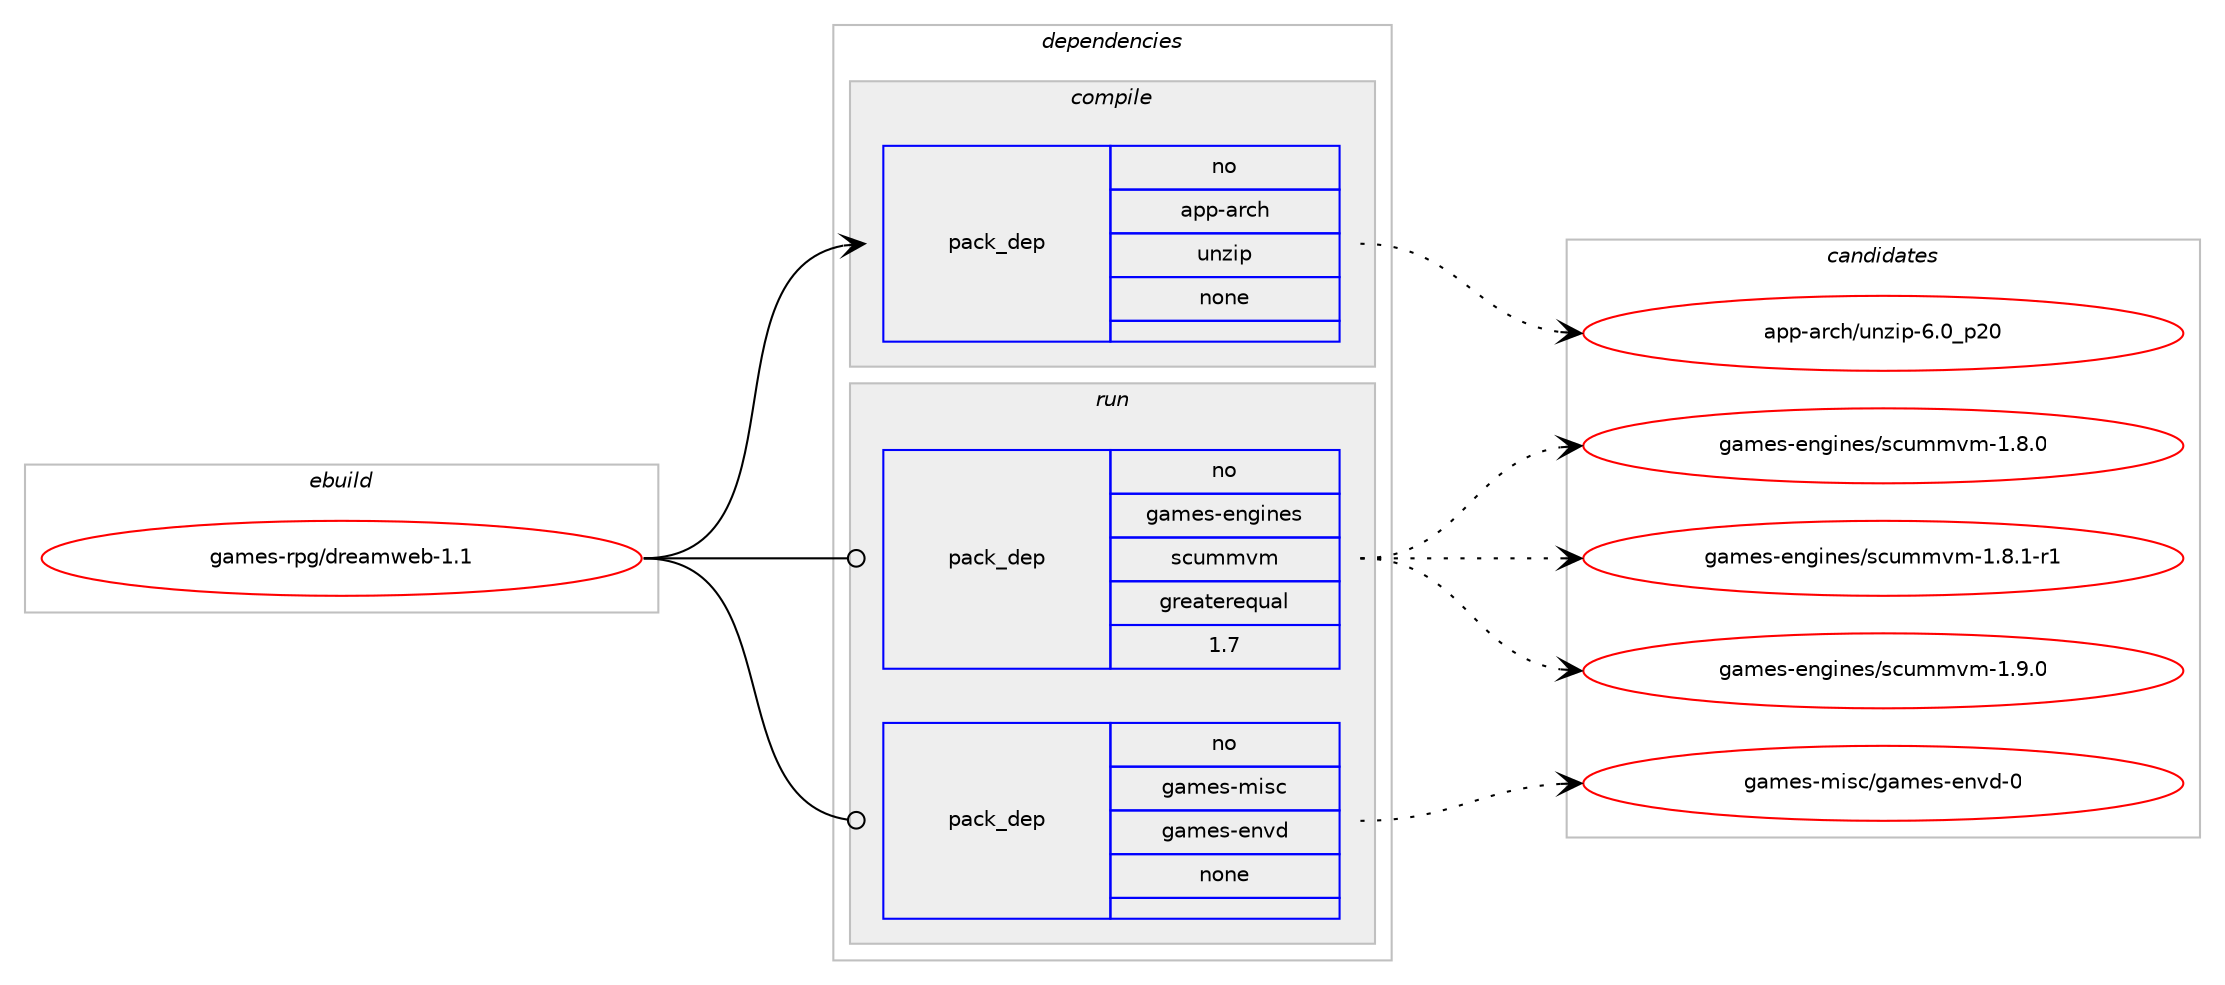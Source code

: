 digraph prolog {

# *************
# Graph options
# *************

newrank=true;
concentrate=true;
compound=true;
graph [rankdir=LR,fontname=Helvetica,fontsize=10,ranksep=1.5];#, ranksep=2.5, nodesep=0.2];
edge  [arrowhead=vee];
node  [fontname=Helvetica,fontsize=10];

# **********
# The ebuild
# **********

subgraph cluster_leftcol {
color=gray;
rank=same;
label=<<i>ebuild</i>>;
id [label="games-rpg/dreamweb-1.1", color=red, width=4, href="../games-rpg/dreamweb-1.1.svg"];
}

# ****************
# The dependencies
# ****************

subgraph cluster_midcol {
color=gray;
label=<<i>dependencies</i>>;
subgraph cluster_compile {
fillcolor="#eeeeee";
style=filled;
label=<<i>compile</i>>;
subgraph pack216743 {
dependency302415 [label=<<TABLE BORDER="0" CELLBORDER="1" CELLSPACING="0" CELLPADDING="4" WIDTH="220"><TR><TD ROWSPAN="6" CELLPADDING="30">pack_dep</TD></TR><TR><TD WIDTH="110">no</TD></TR><TR><TD>app-arch</TD></TR><TR><TD>unzip</TD></TR><TR><TD>none</TD></TR><TR><TD></TD></TR></TABLE>>, shape=none, color=blue];
}
id:e -> dependency302415:w [weight=20,style="solid",arrowhead="vee"];
}
subgraph cluster_compileandrun {
fillcolor="#eeeeee";
style=filled;
label=<<i>compile and run</i>>;
}
subgraph cluster_run {
fillcolor="#eeeeee";
style=filled;
label=<<i>run</i>>;
subgraph pack216744 {
dependency302416 [label=<<TABLE BORDER="0" CELLBORDER="1" CELLSPACING="0" CELLPADDING="4" WIDTH="220"><TR><TD ROWSPAN="6" CELLPADDING="30">pack_dep</TD></TR><TR><TD WIDTH="110">no</TD></TR><TR><TD>games-engines</TD></TR><TR><TD>scummvm</TD></TR><TR><TD>greaterequal</TD></TR><TR><TD>1.7</TD></TR></TABLE>>, shape=none, color=blue];
}
id:e -> dependency302416:w [weight=20,style="solid",arrowhead="odot"];
subgraph pack216745 {
dependency302417 [label=<<TABLE BORDER="0" CELLBORDER="1" CELLSPACING="0" CELLPADDING="4" WIDTH="220"><TR><TD ROWSPAN="6" CELLPADDING="30">pack_dep</TD></TR><TR><TD WIDTH="110">no</TD></TR><TR><TD>games-misc</TD></TR><TR><TD>games-envd</TD></TR><TR><TD>none</TD></TR><TR><TD></TD></TR></TABLE>>, shape=none, color=blue];
}
id:e -> dependency302417:w [weight=20,style="solid",arrowhead="odot"];
}
}

# **************
# The candidates
# **************

subgraph cluster_choices {
rank=same;
color=gray;
label=<<i>candidates</i>>;

subgraph choice216743 {
color=black;
nodesep=1;
choice971121124597114991044711711012210511245544648951125048 [label="app-arch/unzip-6.0_p20", color=red, width=4,href="../app-arch/unzip-6.0_p20.svg"];
dependency302415:e -> choice971121124597114991044711711012210511245544648951125048:w [style=dotted,weight="100"];
}
subgraph choice216744 {
color=black;
nodesep=1;
choice10397109101115451011101031051101011154711599117109109118109454946564648 [label="games-engines/scummvm-1.8.0", color=red, width=4,href="../games-engines/scummvm-1.8.0.svg"];
choice103971091011154510111010310511010111547115991171091091181094549465646494511449 [label="games-engines/scummvm-1.8.1-r1", color=red, width=4,href="../games-engines/scummvm-1.8.1-r1.svg"];
choice10397109101115451011101031051101011154711599117109109118109454946574648 [label="games-engines/scummvm-1.9.0", color=red, width=4,href="../games-engines/scummvm-1.9.0.svg"];
dependency302416:e -> choice10397109101115451011101031051101011154711599117109109118109454946564648:w [style=dotted,weight="100"];
dependency302416:e -> choice103971091011154510111010310511010111547115991171091091181094549465646494511449:w [style=dotted,weight="100"];
dependency302416:e -> choice10397109101115451011101031051101011154711599117109109118109454946574648:w [style=dotted,weight="100"];
}
subgraph choice216745 {
color=black;
nodesep=1;
choice1039710910111545109105115994710397109101115451011101181004548 [label="games-misc/games-envd-0", color=red, width=4,href="../games-misc/games-envd-0.svg"];
dependency302417:e -> choice1039710910111545109105115994710397109101115451011101181004548:w [style=dotted,weight="100"];
}
}

}
